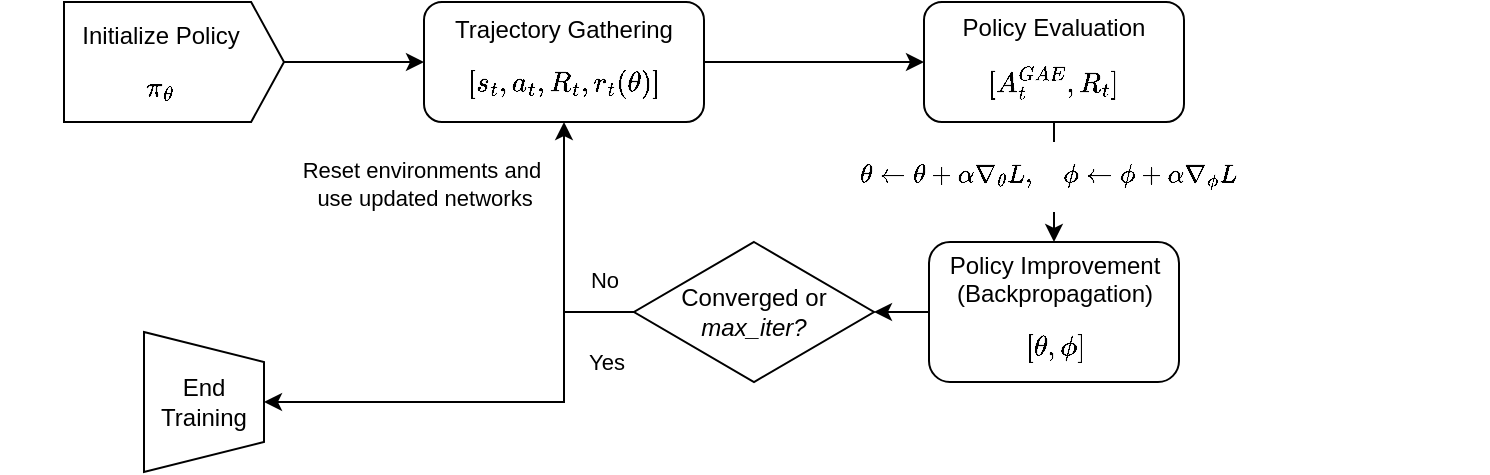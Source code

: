 <mxfile version="26.0.11">
  <diagram name="Page-1" id="JthKmUEdamsh-6OuiyjA">
    <mxGraphModel dx="682" dy="377" grid="1" gridSize="10" guides="1" tooltips="1" connect="1" arrows="1" fold="1" page="1" pageScale="1" pageWidth="850" pageHeight="1100" math="1" shadow="0">
      <root>
        <mxCell id="0" />
        <mxCell id="1" parent="0" />
        <mxCell id="7A0So71uddYbhaX4MV5w-4" style="edgeStyle=orthogonalEdgeStyle;rounded=0;orthogonalLoop=1;jettySize=auto;html=1;entryX=0;entryY=0.5;entryDx=0;entryDy=0;" parent="1" source="7A0So71uddYbhaX4MV5w-2" target="7A0So71uddYbhaX4MV5w-3" edge="1">
          <mxGeometry relative="1" as="geometry" />
        </mxCell>
        <mxCell id="7A0So71uddYbhaX4MV5w-2" value="Initialize Policy $$\pi_\theta$$" style="html=1;shadow=0;dashed=0;align=center;verticalAlign=middle;shape=mxgraph.arrows2.arrow;dy=0;dx=16.43;notch=0;labelPosition=center;verticalLabelPosition=middle;spacingTop=12;spacingRight=15;" parent="1" vertex="1">
          <mxGeometry x="80" y="80" width="110" height="60" as="geometry" />
        </mxCell>
        <mxCell id="7A0So71uddYbhaX4MV5w-9" style="edgeStyle=orthogonalEdgeStyle;rounded=0;orthogonalLoop=1;jettySize=auto;html=1;entryX=0;entryY=0.5;entryDx=0;entryDy=0;" parent="1" source="7A0So71uddYbhaX4MV5w-3" target="7A0So71uddYbhaX4MV5w-5" edge="1">
          <mxGeometry relative="1" as="geometry" />
        </mxCell>
        <mxCell id="7A0So71uddYbhaX4MV5w-3" value="Trajectory Gathering&lt;div&gt;$$[s_t, a_t, R_t, r_t(\theta)]$$&lt;/div&gt;" style="rounded=1;whiteSpace=wrap;html=1;spacingTop=5;" parent="1" vertex="1">
          <mxGeometry x="260" y="80" width="140" height="60" as="geometry" />
        </mxCell>
        <mxCell id="7A0So71uddYbhaX4MV5w-8" style="edgeStyle=orthogonalEdgeStyle;rounded=0;orthogonalLoop=1;jettySize=auto;html=1;entryX=0.5;entryY=0;entryDx=0;entryDy=0;" parent="1" source="7A0So71uddYbhaX4MV5w-5" target="7A0So71uddYbhaX4MV5w-6" edge="1">
          <mxGeometry relative="1" as="geometry" />
        </mxCell>
        <mxCell id="7A0So71uddYbhaX4MV5w-10" value="$$\theta \gets \theta + \alpha \nabla_\theta L, \quad \phi \gets \phi + \alpha \nabla_\phi L$$" style="edgeLabel;html=1;align=center;verticalAlign=middle;resizable=0;points=[];" parent="7A0So71uddYbhaX4MV5w-8" vertex="1" connectable="0">
          <mxGeometry x="-0.098" y="-3" relative="1" as="geometry">
            <mxPoint as="offset" />
          </mxGeometry>
        </mxCell>
        <mxCell id="7A0So71uddYbhaX4MV5w-5" value="Policy Evaluation&lt;div&gt;$$[A^{GAE}_t, R_t]$$&lt;/div&gt;" style="rounded=1;whiteSpace=wrap;html=1;spacingTop=5;" parent="1" vertex="1">
          <mxGeometry x="510" y="80" width="130" height="60" as="geometry" />
        </mxCell>
        <mxCell id="rtSvigjBf3gv21ltsain-3" style="edgeStyle=orthogonalEdgeStyle;rounded=0;orthogonalLoop=1;jettySize=auto;html=1;entryX=1;entryY=0.5;entryDx=0;entryDy=0;" edge="1" parent="1" source="7A0So71uddYbhaX4MV5w-6" target="rtSvigjBf3gv21ltsain-1">
          <mxGeometry relative="1" as="geometry" />
        </mxCell>
        <mxCell id="7A0So71uddYbhaX4MV5w-6" value="Policy Improvement (Backpropagation)&lt;div&gt;$$[\theta, \phi]$$&lt;/div&gt;" style="rounded=1;whiteSpace=wrap;html=1;spacingTop=5;" parent="1" vertex="1">
          <mxGeometry x="512.5" y="200" width="125" height="70" as="geometry" />
        </mxCell>
        <mxCell id="rtSvigjBf3gv21ltsain-4" style="edgeStyle=orthogonalEdgeStyle;rounded=0;orthogonalLoop=1;jettySize=auto;html=1;entryX=0.5;entryY=1;entryDx=0;entryDy=0;exitX=0;exitY=0.5;exitDx=0;exitDy=0;" edge="1" parent="1" source="rtSvigjBf3gv21ltsain-1" target="7A0So71uddYbhaX4MV5w-3">
          <mxGeometry relative="1" as="geometry">
            <Array as="points">
              <mxPoint x="330" y="225" />
              <mxPoint x="330" y="130" />
            </Array>
          </mxGeometry>
        </mxCell>
        <mxCell id="rtSvigjBf3gv21ltsain-5" value="No" style="edgeLabel;html=1;align=center;verticalAlign=middle;resizable=0;points=[];" vertex="1" connectable="0" parent="rtSvigjBf3gv21ltsain-4">
          <mxGeometry x="0.114" relative="1" as="geometry">
            <mxPoint x="20" y="21" as="offset" />
          </mxGeometry>
        </mxCell>
        <mxCell id="rtSvigjBf3gv21ltsain-6" value="Reset environments and&amp;nbsp;&lt;div&gt;use updated networks&lt;/div&gt;" style="edgeLabel;html=1;align=center;verticalAlign=middle;resizable=0;points=[];" vertex="1" connectable="0" parent="rtSvigjBf3gv21ltsain-4">
          <mxGeometry x="0.071" y="1" relative="1" as="geometry">
            <mxPoint x="-69" y="-30" as="offset" />
          </mxGeometry>
        </mxCell>
        <mxCell id="rtSvigjBf3gv21ltsain-1" value="Converged or &lt;i&gt;max_iter?&lt;/i&gt;" style="rhombus;whiteSpace=wrap;html=1;" vertex="1" parent="1">
          <mxGeometry x="365" y="200" width="120" height="70" as="geometry" />
        </mxCell>
        <mxCell id="rtSvigjBf3gv21ltsain-7" value="" style="endArrow=classic;html=1;rounded=0;exitX=0;exitY=0.5;exitDx=0;exitDy=0;entryX=0.5;entryY=0;entryDx=0;entryDy=0;edgeStyle=orthogonalEdgeStyle;" edge="1" parent="1" source="rtSvigjBf3gv21ltsain-1" target="rtSvigjBf3gv21ltsain-9">
          <mxGeometry width="50" height="50" relative="1" as="geometry">
            <mxPoint x="360" y="240" as="sourcePoint" />
            <mxPoint x="330" y="310" as="targetPoint" />
            <Array as="points">
              <mxPoint x="330" y="235" />
              <mxPoint x="330" y="280" />
            </Array>
          </mxGeometry>
        </mxCell>
        <mxCell id="rtSvigjBf3gv21ltsain-10" value="Yes" style="edgeLabel;html=1;align=center;verticalAlign=middle;resizable=0;points=[];" vertex="1" connectable="0" parent="rtSvigjBf3gv21ltsain-7">
          <mxGeometry x="-0.281" y="-2" relative="1" as="geometry">
            <mxPoint x="23" y="-18" as="offset" />
          </mxGeometry>
        </mxCell>
        <mxCell id="rtSvigjBf3gv21ltsain-9" value="End Training" style="shape=trapezoid;perimeter=trapezoidPerimeter;whiteSpace=wrap;html=1;fixedSize=1;rotation=90;horizontal=0;size=15;" vertex="1" parent="1">
          <mxGeometry x="115" y="250" width="70" height="60" as="geometry" />
        </mxCell>
      </root>
    </mxGraphModel>
  </diagram>
</mxfile>
